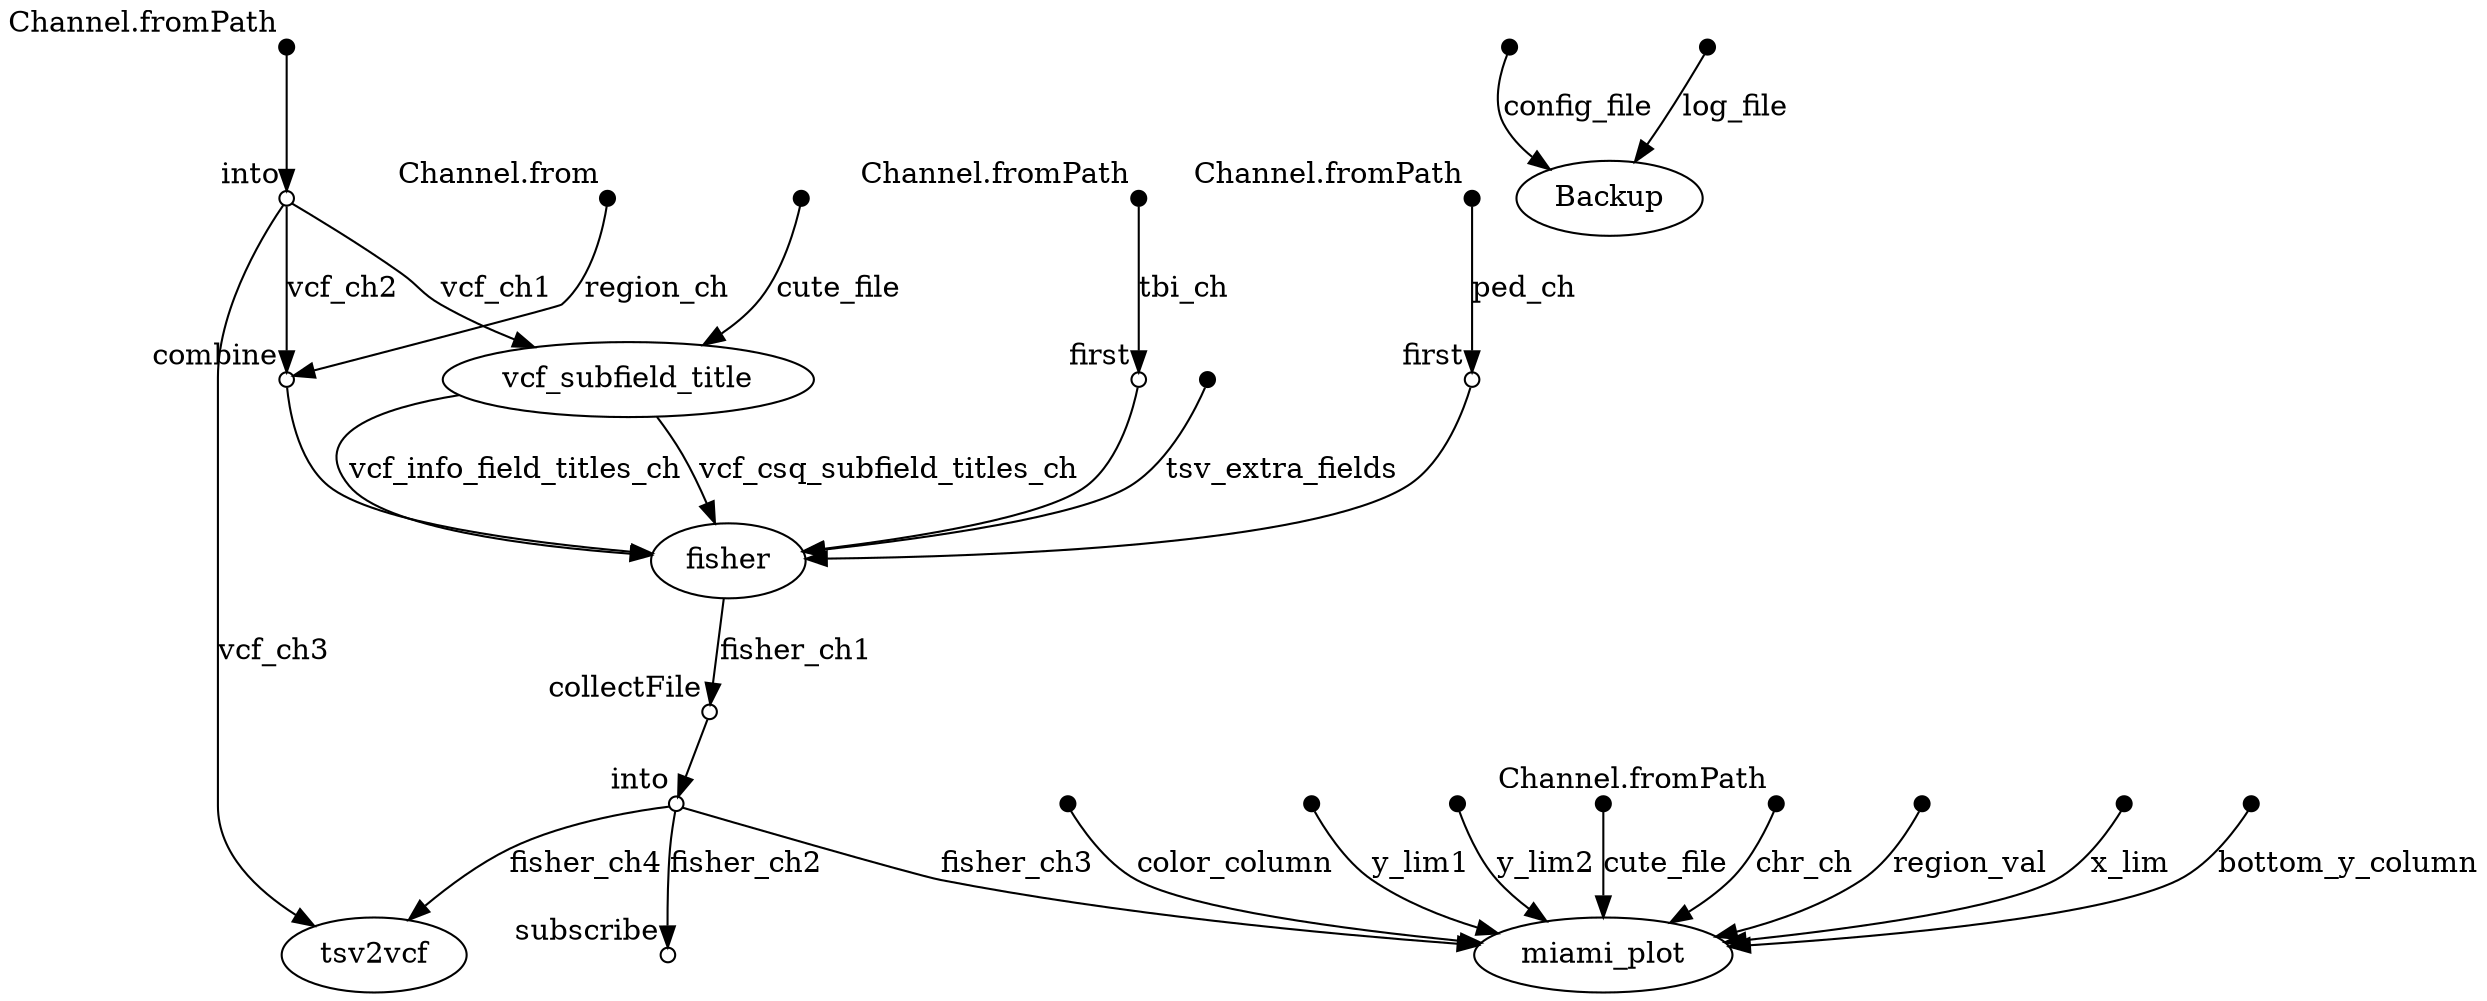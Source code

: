 digraph "dag" {
p0 [shape=point,label="",fixedsize=true,width=0.1,xlabel="Channel.fromPath"];
p1 [shape=circle,label="",fixedsize=true,width=0.1,xlabel="into"];
p0 -> p1;

p1 [shape=circle,label="",fixedsize=true,width=0.1,xlabel="into"];
p25 [label="tsv2vcf"];
p1 -> p25 [label="vcf_ch3"];

p1 [shape=circle,label="",fixedsize=true,width=0.1,xlabel="into"];
p9 [shape=circle,label="",fixedsize=true,width=0.1,xlabel="combine"];
p1 -> p9 [label="vcf_ch2"];

p1 [shape=circle,label="",fixedsize=true,width=0.1,xlabel="into"];
p8 [label="vcf_subfield_title"];
p1 -> p8 [label="vcf_ch1"];

p2 [shape=point,label="",fixedsize=true,width=0.1,xlabel="Channel.fromPath"];
p11 [shape=circle,label="",fixedsize=true,width=0.1,xlabel="first"];
p2 -> p11 [label="tbi_ch"];

p3 [shape=point,label="",fixedsize=true,width=0.1,xlabel="Channel.fromPath"];
p10 [shape=circle,label="",fixedsize=true,width=0.1,xlabel="first"];
p3 -> p10 [label="ped_ch"];

p4 [shape=point,label="",fixedsize=true,width=0.1,xlabel="Channel.fromPath"];
p24 [label="miami_plot"];
p4 -> p24 [label="chr_ch"];

p5 [shape=point,label="",fixedsize=true,width=0.1,xlabel="Channel.from"];
p9 [shape=circle,label="",fixedsize=true,width=0.1,xlabel="combine"];
p5 -> p9 [label="region_ch"];

p7 [shape=point,label="",fixedsize=true,width=0.1];
p8 [label="vcf_subfield_title"];
p7 -> p8 [label="cute_file"];

p8 [label="vcf_subfield_title"];
p13 [label="fisher"];
p8 -> p13 [label="vcf_info_field_titles_ch"];

p8 [label="vcf_subfield_title"];
p13 [label="fisher"];
p8 -> p13 [label="vcf_csq_subfield_titles_ch"];

p9 [shape=circle,label="",fixedsize=true,width=0.1,xlabel="combine"];
p13 [label="fisher"];
p9 -> p13;

p10 [shape=circle,label="",fixedsize=true,width=0.1,xlabel="first"];
p13 [label="fisher"];
p10 -> p13;

p11 [shape=circle,label="",fixedsize=true,width=0.1,xlabel="first"];
p13 [label="fisher"];
p11 -> p13;

p12 [shape=point,label="",fixedsize=true,width=0.1];
p13 [label="fisher"];
p12 -> p13 [label="tsv_extra_fields"];

p13 [label="fisher"];
p14 [shape=circle,label="",fixedsize=true,width=0.1,xlabel="collectFile"];
p13 -> p14 [label="fisher_ch1"];

p14 [shape=circle,label="",fixedsize=true,width=0.1,xlabel="collectFile"];
p15 [shape=circle,label="",fixedsize=true,width=0.1,xlabel="into"];
p14 -> p15;

p15 [shape=circle,label="",fixedsize=true,width=0.1,xlabel="into"];
p24 [label="miami_plot"];
p15 -> p24 [label="fisher_ch3"];

p15 [shape=circle,label="",fixedsize=true,width=0.1,xlabel="into"];
p16 [shape=circle,label="",fixedsize=true,width=0.1,xlabel="subscribe"];
p15 -> p16 [label="fisher_ch2"];

p15 [shape=circle,label="",fixedsize=true,width=0.1,xlabel="into"];
p25 [label="tsv2vcf"];
p15 -> p25 [label="fisher_ch4"];

p17 [shape=point,label="",fixedsize=true,width=0.1];
p24 [label="miami_plot"];
p17 -> p24 [label="region_val"];

p18 [shape=point,label="",fixedsize=true,width=0.1];
p24 [label="miami_plot"];
p18 -> p24 [label="x_lim"];

p19 [shape=point,label="",fixedsize=true,width=0.1];
p24 [label="miami_plot"];
p19 -> p24 [label="bottom_y_column"];

p20 [shape=point,label="",fixedsize=true,width=0.1];
p24 [label="miami_plot"];
p20 -> p24 [label="color_column"];

p21 [shape=point,label="",fixedsize=true,width=0.1];
p24 [label="miami_plot"];
p21 -> p24 [label="y_lim1"];

p22 [shape=point,label="",fixedsize=true,width=0.1];
p24 [label="miami_plot"];
p22 -> p24 [label="y_lim2"];

p23 [shape=point,label="",fixedsize=true,width=0.1];
p24 [label="miami_plot"];
p23 -> p24 [label="cute_file"];

p26 [shape=point,label="",fixedsize=true,width=0.1];
p28 [label="Backup"];
p26 -> p28 [label="config_file"];

p27 [shape=point,label="",fixedsize=true,width=0.1];
p28 [label="Backup"];
p27 -> p28 [label="log_file"];

}
